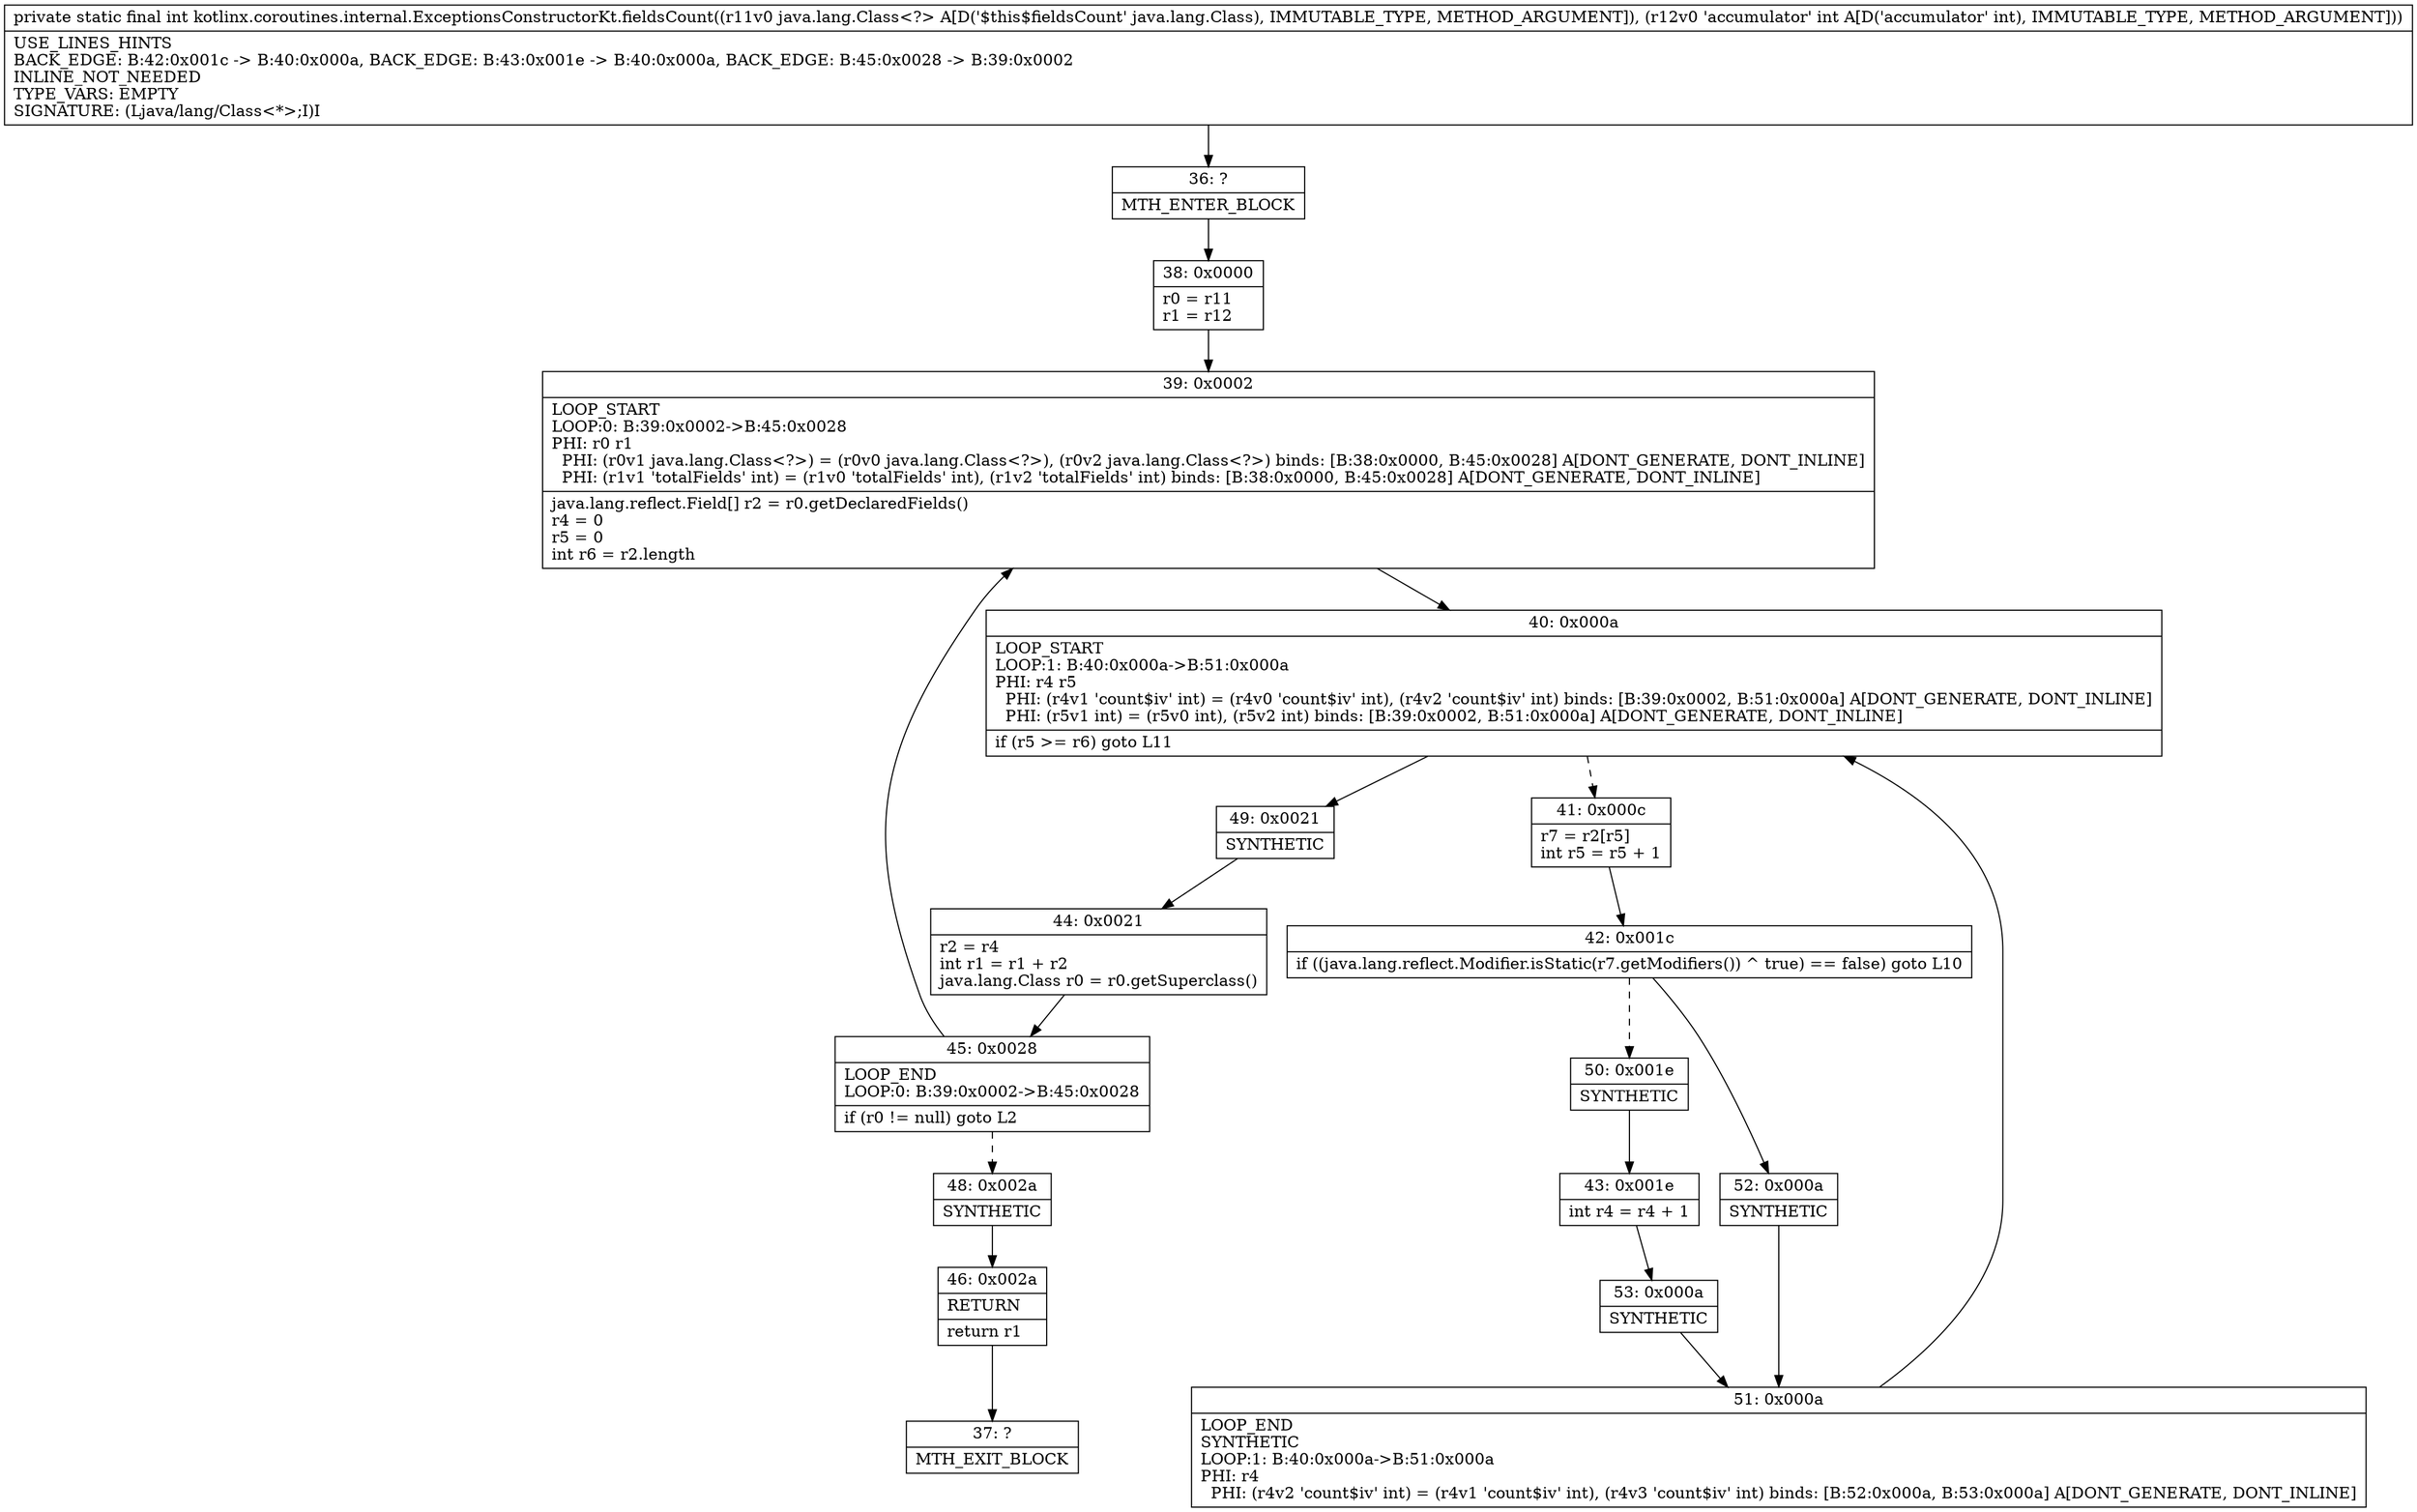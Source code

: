 digraph "CFG forkotlinx.coroutines.internal.ExceptionsConstructorKt.fieldsCount(Ljava\/lang\/Class;I)I" {
Node_36 [shape=record,label="{36\:\ ?|MTH_ENTER_BLOCK\l}"];
Node_38 [shape=record,label="{38\:\ 0x0000|r0 = r11\lr1 = r12\l}"];
Node_39 [shape=record,label="{39\:\ 0x0002|LOOP_START\lLOOP:0: B:39:0x0002\-\>B:45:0x0028\lPHI: r0 r1 \l  PHI: (r0v1 java.lang.Class\<?\>) = (r0v0 java.lang.Class\<?\>), (r0v2 java.lang.Class\<?\>) binds: [B:38:0x0000, B:45:0x0028] A[DONT_GENERATE, DONT_INLINE]\l  PHI: (r1v1 'totalFields' int) = (r1v0 'totalFields' int), (r1v2 'totalFields' int) binds: [B:38:0x0000, B:45:0x0028] A[DONT_GENERATE, DONT_INLINE]\l|java.lang.reflect.Field[] r2 = r0.getDeclaredFields()\lr4 = 0\lr5 = 0\lint r6 = r2.length\l}"];
Node_40 [shape=record,label="{40\:\ 0x000a|LOOP_START\lLOOP:1: B:40:0x000a\-\>B:51:0x000a\lPHI: r4 r5 \l  PHI: (r4v1 'count$iv' int) = (r4v0 'count$iv' int), (r4v2 'count$iv' int) binds: [B:39:0x0002, B:51:0x000a] A[DONT_GENERATE, DONT_INLINE]\l  PHI: (r5v1 int) = (r5v0 int), (r5v2 int) binds: [B:39:0x0002, B:51:0x000a] A[DONT_GENERATE, DONT_INLINE]\l|if (r5 \>= r6) goto L11\l}"];
Node_41 [shape=record,label="{41\:\ 0x000c|r7 = r2[r5]\lint r5 = r5 + 1\l}"];
Node_42 [shape=record,label="{42\:\ 0x001c|if ((java.lang.reflect.Modifier.isStatic(r7.getModifiers()) ^ true) == false) goto L10\l}"];
Node_50 [shape=record,label="{50\:\ 0x001e|SYNTHETIC\l}"];
Node_43 [shape=record,label="{43\:\ 0x001e|int r4 = r4 + 1\l}"];
Node_53 [shape=record,label="{53\:\ 0x000a|SYNTHETIC\l}"];
Node_51 [shape=record,label="{51\:\ 0x000a|LOOP_END\lSYNTHETIC\lLOOP:1: B:40:0x000a\-\>B:51:0x000a\lPHI: r4 \l  PHI: (r4v2 'count$iv' int) = (r4v1 'count$iv' int), (r4v3 'count$iv' int) binds: [B:52:0x000a, B:53:0x000a] A[DONT_GENERATE, DONT_INLINE]\l}"];
Node_52 [shape=record,label="{52\:\ 0x000a|SYNTHETIC\l}"];
Node_49 [shape=record,label="{49\:\ 0x0021|SYNTHETIC\l}"];
Node_44 [shape=record,label="{44\:\ 0x0021|r2 = r4\lint r1 = r1 + r2\ljava.lang.Class r0 = r0.getSuperclass()\l}"];
Node_45 [shape=record,label="{45\:\ 0x0028|LOOP_END\lLOOP:0: B:39:0x0002\-\>B:45:0x0028\l|if (r0 != null) goto L2\l}"];
Node_48 [shape=record,label="{48\:\ 0x002a|SYNTHETIC\l}"];
Node_46 [shape=record,label="{46\:\ 0x002a|RETURN\l|return r1\l}"];
Node_37 [shape=record,label="{37\:\ ?|MTH_EXIT_BLOCK\l}"];
MethodNode[shape=record,label="{private static final int kotlinx.coroutines.internal.ExceptionsConstructorKt.fieldsCount((r11v0 java.lang.Class\<?\> A[D('$this$fieldsCount' java.lang.Class), IMMUTABLE_TYPE, METHOD_ARGUMENT]), (r12v0 'accumulator' int A[D('accumulator' int), IMMUTABLE_TYPE, METHOD_ARGUMENT]))  | USE_LINES_HINTS\lBACK_EDGE: B:42:0x001c \-\> B:40:0x000a, BACK_EDGE: B:43:0x001e \-\> B:40:0x000a, BACK_EDGE: B:45:0x0028 \-\> B:39:0x0002\lINLINE_NOT_NEEDED\lTYPE_VARS: EMPTY\lSIGNATURE: (Ljava\/lang\/Class\<*\>;I)I\l}"];
MethodNode -> Node_36;Node_36 -> Node_38;
Node_38 -> Node_39;
Node_39 -> Node_40;
Node_40 -> Node_41[style=dashed];
Node_40 -> Node_49;
Node_41 -> Node_42;
Node_42 -> Node_50[style=dashed];
Node_42 -> Node_52;
Node_50 -> Node_43;
Node_43 -> Node_53;
Node_53 -> Node_51;
Node_51 -> Node_40;
Node_52 -> Node_51;
Node_49 -> Node_44;
Node_44 -> Node_45;
Node_45 -> Node_39;
Node_45 -> Node_48[style=dashed];
Node_48 -> Node_46;
Node_46 -> Node_37;
}

